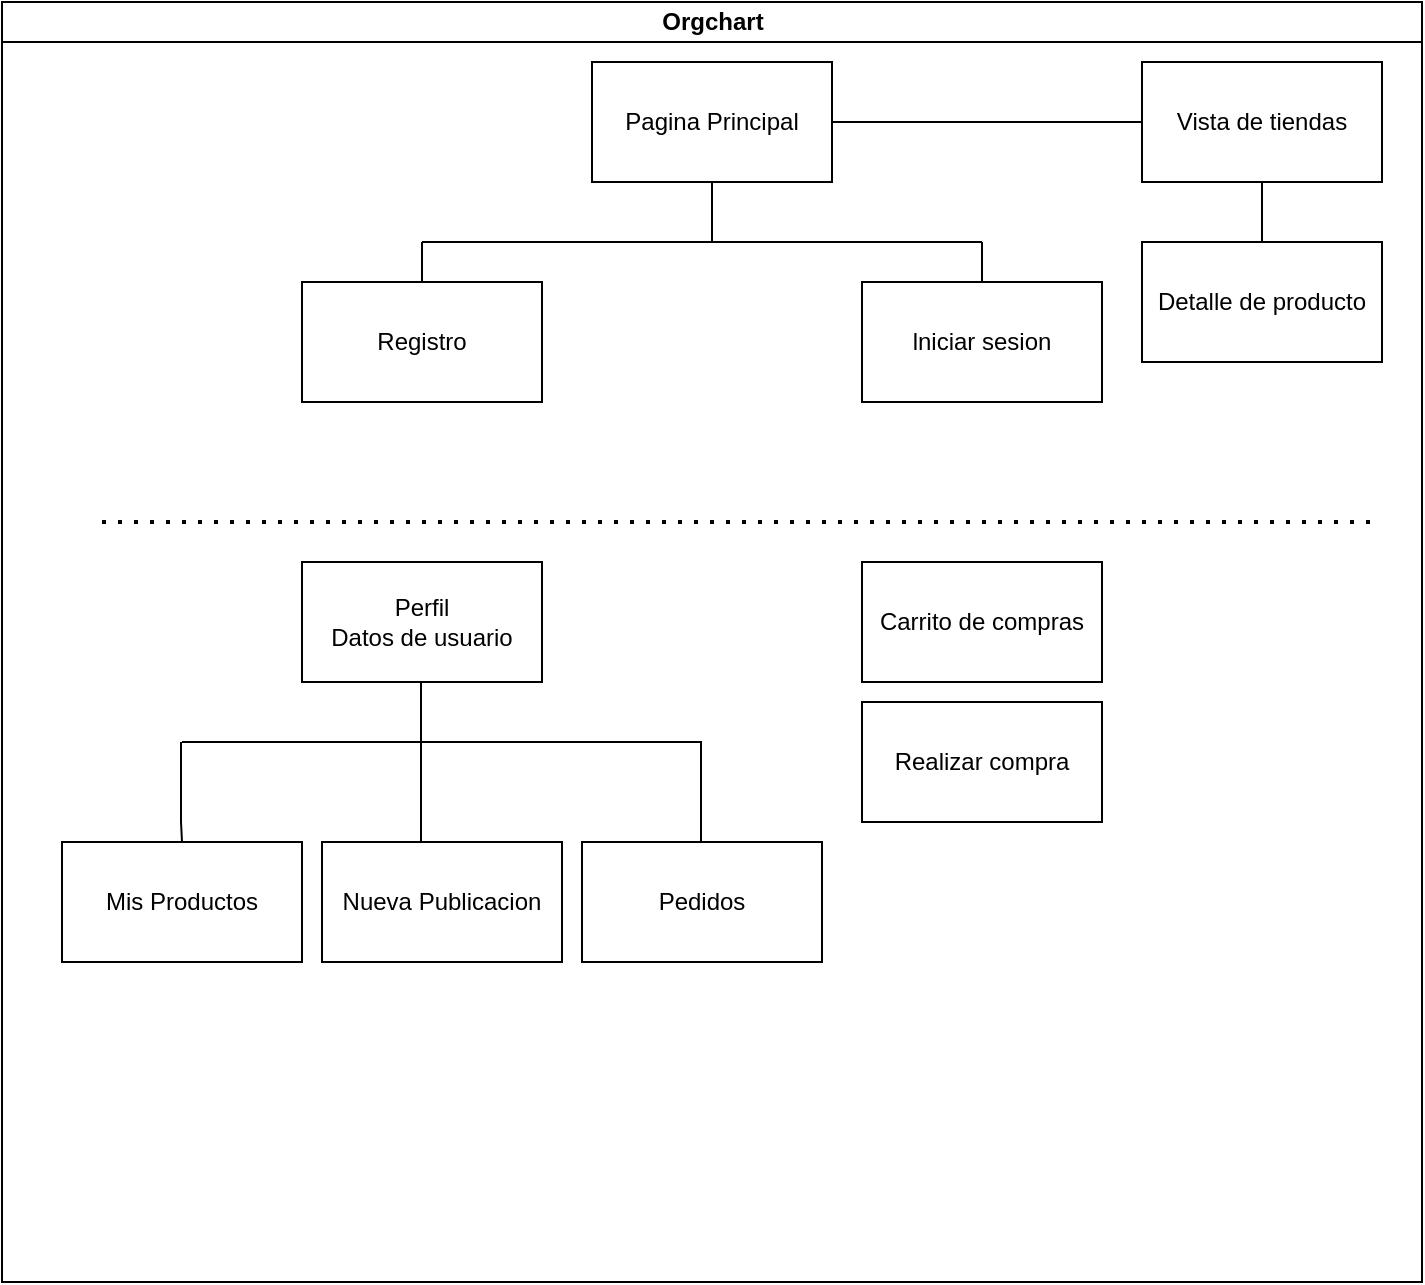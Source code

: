 <mxfile version="26.1.1">
  <diagram id="prtHgNgQTEPvFCAcTncT" name="Page-1">
    <mxGraphModel dx="778" dy="1631" grid="1" gridSize="10" guides="1" tooltips="1" connect="1" arrows="1" fold="1" page="1" pageScale="1" pageWidth="827" pageHeight="1169" math="0" shadow="0">
      <root>
        <mxCell id="0" />
        <mxCell id="1" parent="0" />
        <mxCell id="dNxyNK7c78bLwvsdeMH5-11" value="Orgchart" style="swimlane;html=1;startSize=20;horizontal=1;containerType=tree;glass=0;" parent="1" vertex="1">
          <mxGeometry x="10" y="-20" width="710" height="640" as="geometry" />
        </mxCell>
        <mxCell id="lnwIUH7pZlgHuS-bECjO-3" value="Pagina Principal" style="rounded=0;whiteSpace=wrap;html=1;" vertex="1" parent="dNxyNK7c78bLwvsdeMH5-11">
          <mxGeometry x="295" y="30" width="120" height="60" as="geometry" />
        </mxCell>
        <mxCell id="lnwIUH7pZlgHuS-bECjO-4" value="Registro" style="rounded=0;whiteSpace=wrap;html=1;" vertex="1" parent="dNxyNK7c78bLwvsdeMH5-11">
          <mxGeometry x="150" y="140" width="120" height="60" as="geometry" />
        </mxCell>
        <mxCell id="lnwIUH7pZlgHuS-bECjO-5" value="lniciar sesion" style="rounded=0;whiteSpace=wrap;html=1;" vertex="1" parent="dNxyNK7c78bLwvsdeMH5-11">
          <mxGeometry x="430" y="140" width="120" height="60" as="geometry" />
        </mxCell>
        <mxCell id="lnwIUH7pZlgHuS-bECjO-8" value="" style="endArrow=none;html=1;rounded=0;" edge="1" parent="dNxyNK7c78bLwvsdeMH5-11">
          <mxGeometry width="50" height="50" relative="1" as="geometry">
            <mxPoint x="210" y="120" as="sourcePoint" />
            <mxPoint x="490" y="120" as="targetPoint" />
          </mxGeometry>
        </mxCell>
        <mxCell id="lnwIUH7pZlgHuS-bECjO-9" value="" style="endArrow=none;html=1;rounded=0;exitX=0.5;exitY=0;exitDx=0;exitDy=0;" edge="1" parent="dNxyNK7c78bLwvsdeMH5-11" source="lnwIUH7pZlgHuS-bECjO-4">
          <mxGeometry width="50" height="50" relative="1" as="geometry">
            <mxPoint x="185" y="130" as="sourcePoint" />
            <mxPoint x="210" y="120" as="targetPoint" />
          </mxGeometry>
        </mxCell>
        <mxCell id="lnwIUH7pZlgHuS-bECjO-10" value="" style="endArrow=none;html=1;rounded=0;exitX=0.5;exitY=0;exitDx=0;exitDy=0;" edge="1" parent="dNxyNK7c78bLwvsdeMH5-11" source="lnwIUH7pZlgHuS-bECjO-5">
          <mxGeometry width="50" height="50" relative="1" as="geometry">
            <mxPoint x="365" y="180" as="sourcePoint" />
            <mxPoint x="490" y="120" as="targetPoint" />
          </mxGeometry>
        </mxCell>
        <mxCell id="lnwIUH7pZlgHuS-bECjO-11" value="Mis Productos" style="rounded=0;whiteSpace=wrap;html=1;" vertex="1" parent="dNxyNK7c78bLwvsdeMH5-11">
          <mxGeometry x="30" y="420" width="120" height="60" as="geometry" />
        </mxCell>
        <mxCell id="lnwIUH7pZlgHuS-bECjO-15" value="Perfil&lt;br&gt;Datos de usuario" style="rounded=0;whiteSpace=wrap;html=1;" vertex="1" parent="dNxyNK7c78bLwvsdeMH5-11">
          <mxGeometry x="150" y="280" width="120" height="60" as="geometry" />
        </mxCell>
        <mxCell id="lnwIUH7pZlgHuS-bECjO-18" value="Realizar compra" style="rounded=0;whiteSpace=wrap;html=1;" vertex="1" parent="dNxyNK7c78bLwvsdeMH5-11">
          <mxGeometry x="430" y="350" width="120" height="60" as="geometry" />
        </mxCell>
        <mxCell id="lnwIUH7pZlgHuS-bECjO-19" value="Carrito de compras" style="rounded=0;whiteSpace=wrap;html=1;" vertex="1" parent="dNxyNK7c78bLwvsdeMH5-11">
          <mxGeometry x="430" y="280" width="120" height="60" as="geometry" />
        </mxCell>
        <mxCell id="lnwIUH7pZlgHuS-bECjO-20" value="Vista de tiendas" style="rounded=0;whiteSpace=wrap;html=1;" vertex="1" parent="dNxyNK7c78bLwvsdeMH5-11">
          <mxGeometry x="570" y="30" width="120" height="60" as="geometry" />
        </mxCell>
        <mxCell id="lnwIUH7pZlgHuS-bECjO-21" value="" style="endArrow=none;html=1;rounded=0;" edge="1" parent="dNxyNK7c78bLwvsdeMH5-11">
          <mxGeometry width="50" height="50" relative="1" as="geometry">
            <mxPoint x="209.5" y="370" as="sourcePoint" />
            <mxPoint x="209.5" y="340" as="targetPoint" />
            <Array as="points">
              <mxPoint x="209.5" y="340" />
            </Array>
          </mxGeometry>
        </mxCell>
        <mxCell id="lnwIUH7pZlgHuS-bECjO-22" value="Detalle de producto" style="rounded=0;whiteSpace=wrap;html=1;" vertex="1" parent="dNxyNK7c78bLwvsdeMH5-11">
          <mxGeometry x="570" y="120" width="120" height="60" as="geometry" />
        </mxCell>
        <mxCell id="lnwIUH7pZlgHuS-bECjO-23" value="" style="endArrow=none;html=1;rounded=0;entryX=0;entryY=0.5;entryDx=0;entryDy=0;exitX=1;exitY=0.5;exitDx=0;exitDy=0;" edge="1" parent="dNxyNK7c78bLwvsdeMH5-11" source="lnwIUH7pZlgHuS-bECjO-3" target="lnwIUH7pZlgHuS-bECjO-20">
          <mxGeometry width="50" height="50" relative="1" as="geometry">
            <mxPoint x="450" y="80" as="sourcePoint" />
            <mxPoint x="500" y="30" as="targetPoint" />
          </mxGeometry>
        </mxCell>
        <mxCell id="lnwIUH7pZlgHuS-bECjO-24" value="" style="endArrow=none;html=1;rounded=0;" edge="1" parent="dNxyNK7c78bLwvsdeMH5-11">
          <mxGeometry width="50" height="50" relative="1" as="geometry">
            <mxPoint x="630" y="120" as="sourcePoint" />
            <mxPoint x="630" y="90" as="targetPoint" />
          </mxGeometry>
        </mxCell>
        <mxCell id="lnwIUH7pZlgHuS-bECjO-26" value="Nueva Publicacion" style="rounded=0;whiteSpace=wrap;html=1;" vertex="1" parent="dNxyNK7c78bLwvsdeMH5-11">
          <mxGeometry x="160" y="420" width="120" height="60" as="geometry" />
        </mxCell>
        <mxCell id="lnwIUH7pZlgHuS-bECjO-27" value="Pedidos" style="rounded=0;whiteSpace=wrap;html=1;" vertex="1" parent="dNxyNK7c78bLwvsdeMH5-11">
          <mxGeometry x="290" y="420" width="120" height="60" as="geometry" />
        </mxCell>
        <mxCell id="lnwIUH7pZlgHuS-bECjO-28" value="" style="endArrow=none;html=1;rounded=0;" edge="1" parent="dNxyNK7c78bLwvsdeMH5-11">
          <mxGeometry width="50" height="50" relative="1" as="geometry">
            <mxPoint x="90" y="370" as="sourcePoint" />
            <mxPoint x="350" y="370" as="targetPoint" />
          </mxGeometry>
        </mxCell>
        <mxCell id="lnwIUH7pZlgHuS-bECjO-29" value="" style="endArrow=none;html=1;rounded=0;" edge="1" parent="dNxyNK7c78bLwvsdeMH5-11">
          <mxGeometry width="50" height="50" relative="1" as="geometry">
            <mxPoint x="89.5" y="410" as="sourcePoint" />
            <mxPoint x="89.5" y="370" as="targetPoint" />
            <Array as="points">
              <mxPoint x="90" y="420" />
              <mxPoint x="89.5" y="410" />
            </Array>
          </mxGeometry>
        </mxCell>
        <mxCell id="lnwIUH7pZlgHuS-bECjO-30" value="" style="endArrow=none;html=1;rounded=0;" edge="1" parent="dNxyNK7c78bLwvsdeMH5-11">
          <mxGeometry width="50" height="50" relative="1" as="geometry">
            <mxPoint x="209.5" y="420" as="sourcePoint" />
            <mxPoint x="209.5" y="370" as="targetPoint" />
          </mxGeometry>
        </mxCell>
        <mxCell id="lnwIUH7pZlgHuS-bECjO-31" value="" style="endArrow=none;html=1;rounded=0;" edge="1" parent="dNxyNK7c78bLwvsdeMH5-11">
          <mxGeometry width="50" height="50" relative="1" as="geometry">
            <mxPoint x="349.5" y="420" as="sourcePoint" />
            <mxPoint x="349.5" y="370" as="targetPoint" />
          </mxGeometry>
        </mxCell>
        <mxCell id="lnwIUH7pZlgHuS-bECjO-7" value="" style="endArrow=none;html=1;rounded=0;entryX=0.5;entryY=1;entryDx=0;entryDy=0;" edge="1" parent="1" target="lnwIUH7pZlgHuS-bECjO-3">
          <mxGeometry width="50" height="50" relative="1" as="geometry">
            <mxPoint x="365" y="100" as="sourcePoint" />
            <mxPoint x="430" y="220" as="targetPoint" />
          </mxGeometry>
        </mxCell>
        <mxCell id="lnwIUH7pZlgHuS-bECjO-17" value="" style="endArrow=none;dashed=1;html=1;dashPattern=1 3;strokeWidth=2;rounded=0;" edge="1" parent="1">
          <mxGeometry width="50" height="50" relative="1" as="geometry">
            <mxPoint x="60" y="240" as="sourcePoint" />
            <mxPoint x="700" y="240" as="targetPoint" />
          </mxGeometry>
        </mxCell>
      </root>
    </mxGraphModel>
  </diagram>
</mxfile>
